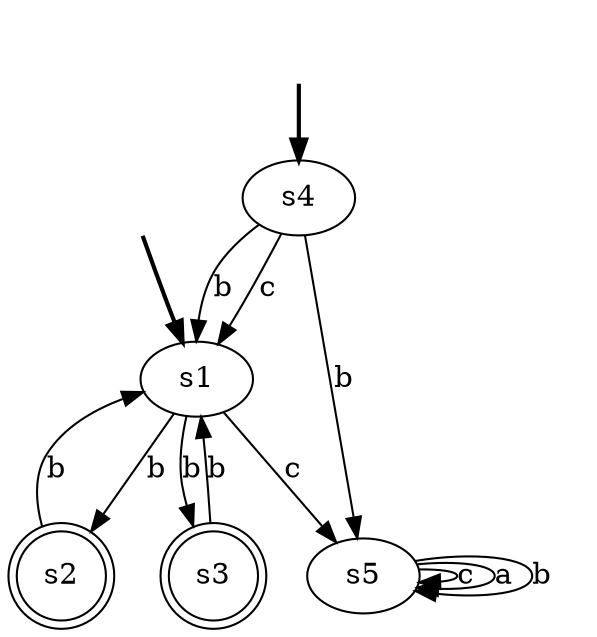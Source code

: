 digraph {
	fake0 [style=invisible]
	fake1 [style=invisible]
	s5
	s4 [root=true]
	s2 [shape=doublecircle]
	s1 [root=true]
	s3 [shape=doublecircle]
	fake1 -> s4 [style=bold]
	fake0 -> s1 [style=bold]
	s5 -> s5 [label=c]
	s5 -> s5 [label=a]
	s5 -> s5 [label=b]
	s3 -> s1 [label=b]
	s2 -> s1 [label=b]
	s1 -> s5 [label=c]
	s1 -> s3 [label=b]
	s1 -> s2 [label=b]
	s4 -> s1 [label=c]
	s4 -> s5 [label=b]
	s4 -> s1 [label=b]
}
